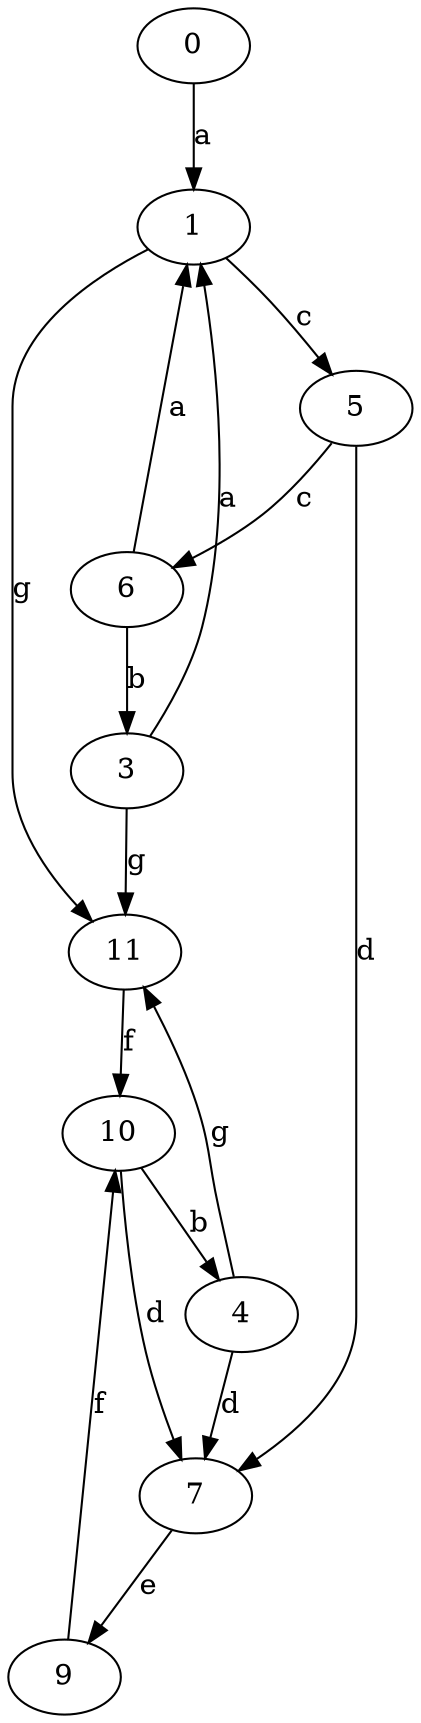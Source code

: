 strict digraph  {
1;
3;
4;
5;
6;
7;
0;
9;
10;
11;
1 -> 5  [label=c];
1 -> 11  [label=g];
3 -> 1  [label=a];
3 -> 11  [label=g];
4 -> 7  [label=d];
4 -> 11  [label=g];
5 -> 6  [label=c];
5 -> 7  [label=d];
6 -> 1  [label=a];
6 -> 3  [label=b];
7 -> 9  [label=e];
0 -> 1  [label=a];
9 -> 10  [label=f];
10 -> 4  [label=b];
10 -> 7  [label=d];
11 -> 10  [label=f];
}
